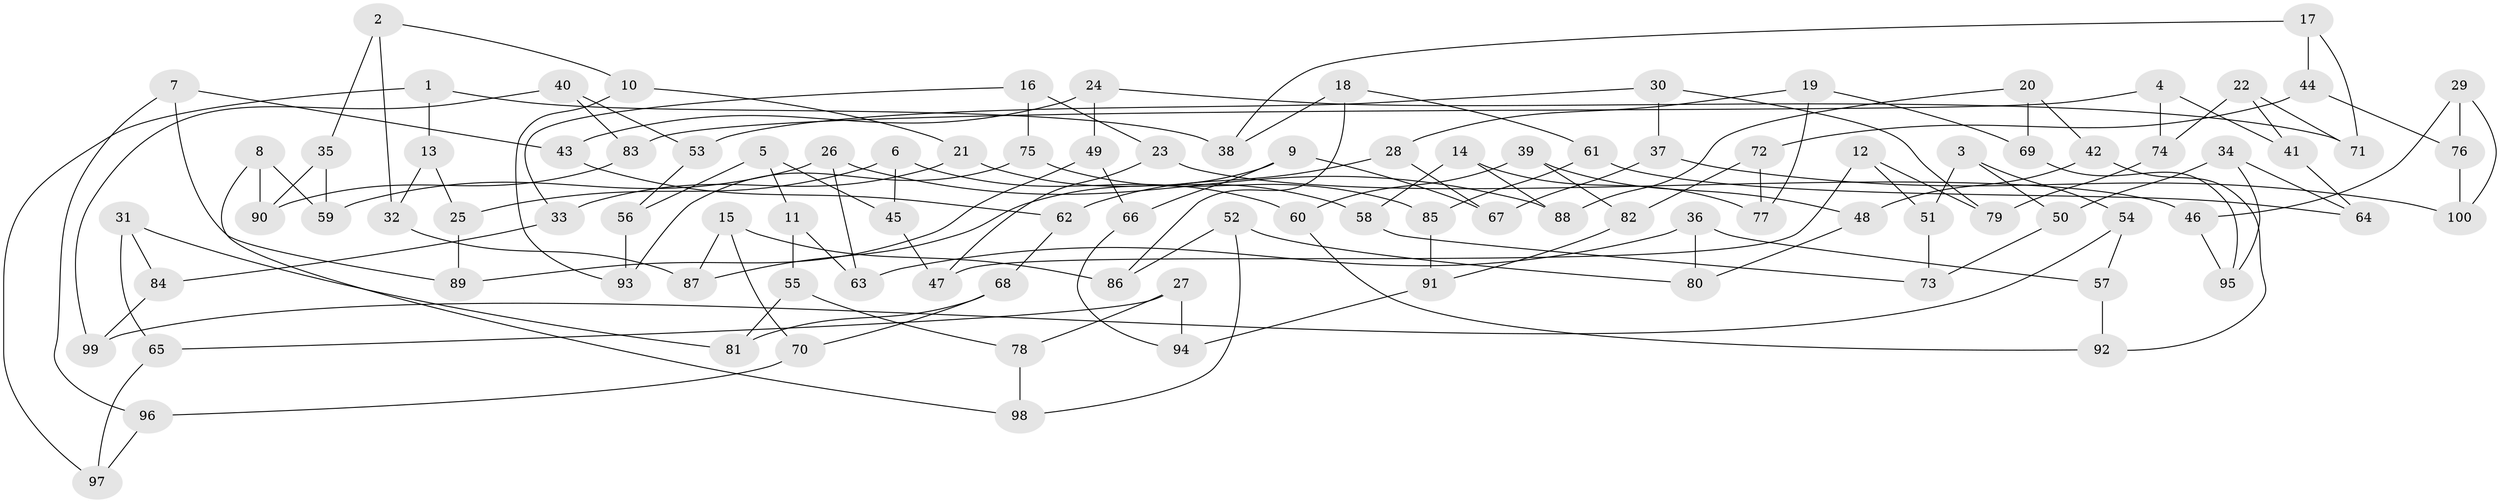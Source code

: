 // Generated by graph-tools (version 1.1) at 2025/11/02/21/25 10:11:15]
// undirected, 100 vertices, 150 edges
graph export_dot {
graph [start="1"]
  node [color=gray90,style=filled];
  1;
  2;
  3;
  4;
  5;
  6;
  7;
  8;
  9;
  10;
  11;
  12;
  13;
  14;
  15;
  16;
  17;
  18;
  19;
  20;
  21;
  22;
  23;
  24;
  25;
  26;
  27;
  28;
  29;
  30;
  31;
  32;
  33;
  34;
  35;
  36;
  37;
  38;
  39;
  40;
  41;
  42;
  43;
  44;
  45;
  46;
  47;
  48;
  49;
  50;
  51;
  52;
  53;
  54;
  55;
  56;
  57;
  58;
  59;
  60;
  61;
  62;
  63;
  64;
  65;
  66;
  67;
  68;
  69;
  70;
  71;
  72;
  73;
  74;
  75;
  76;
  77;
  78;
  79;
  80;
  81;
  82;
  83;
  84;
  85;
  86;
  87;
  88;
  89;
  90;
  91;
  92;
  93;
  94;
  95;
  96;
  97;
  98;
  99;
  100;
  1 -- 13;
  1 -- 38;
  1 -- 97;
  2 -- 35;
  2 -- 10;
  2 -- 32;
  3 -- 54;
  3 -- 50;
  3 -- 51;
  4 -- 74;
  4 -- 41;
  4 -- 83;
  5 -- 45;
  5 -- 11;
  5 -- 56;
  6 -- 25;
  6 -- 60;
  6 -- 45;
  7 -- 89;
  7 -- 43;
  7 -- 96;
  8 -- 98;
  8 -- 90;
  8 -- 59;
  9 -- 66;
  9 -- 67;
  9 -- 87;
  10 -- 93;
  10 -- 21;
  11 -- 55;
  11 -- 63;
  12 -- 47;
  12 -- 51;
  12 -- 79;
  13 -- 32;
  13 -- 25;
  14 -- 58;
  14 -- 77;
  14 -- 88;
  15 -- 87;
  15 -- 70;
  15 -- 86;
  16 -- 23;
  16 -- 75;
  16 -- 33;
  17 -- 38;
  17 -- 71;
  17 -- 44;
  18 -- 61;
  18 -- 38;
  18 -- 86;
  19 -- 77;
  19 -- 28;
  19 -- 69;
  20 -- 69;
  20 -- 88;
  20 -- 42;
  21 -- 33;
  21 -- 58;
  22 -- 74;
  22 -- 41;
  22 -- 71;
  23 -- 46;
  23 -- 47;
  24 -- 49;
  24 -- 43;
  24 -- 71;
  25 -- 89;
  26 -- 63;
  26 -- 59;
  26 -- 88;
  27 -- 94;
  27 -- 78;
  27 -- 65;
  28 -- 67;
  28 -- 62;
  29 -- 100;
  29 -- 46;
  29 -- 76;
  30 -- 79;
  30 -- 53;
  30 -- 37;
  31 -- 84;
  31 -- 65;
  31 -- 81;
  32 -- 87;
  33 -- 84;
  34 -- 64;
  34 -- 50;
  34 -- 95;
  35 -- 59;
  35 -- 90;
  36 -- 57;
  36 -- 80;
  36 -- 63;
  37 -- 100;
  37 -- 67;
  39 -- 82;
  39 -- 48;
  39 -- 60;
  40 -- 99;
  40 -- 83;
  40 -- 53;
  41 -- 64;
  42 -- 92;
  42 -- 48;
  43 -- 62;
  44 -- 72;
  44 -- 76;
  45 -- 47;
  46 -- 95;
  48 -- 80;
  49 -- 66;
  49 -- 89;
  50 -- 73;
  51 -- 73;
  52 -- 98;
  52 -- 80;
  52 -- 86;
  53 -- 56;
  54 -- 57;
  54 -- 99;
  55 -- 81;
  55 -- 78;
  56 -- 93;
  57 -- 92;
  58 -- 73;
  60 -- 92;
  61 -- 64;
  61 -- 85;
  62 -- 68;
  65 -- 97;
  66 -- 94;
  68 -- 81;
  68 -- 70;
  69 -- 95;
  70 -- 96;
  72 -- 82;
  72 -- 77;
  74 -- 79;
  75 -- 93;
  75 -- 85;
  76 -- 100;
  78 -- 98;
  82 -- 91;
  83 -- 90;
  84 -- 99;
  85 -- 91;
  91 -- 94;
  96 -- 97;
}
